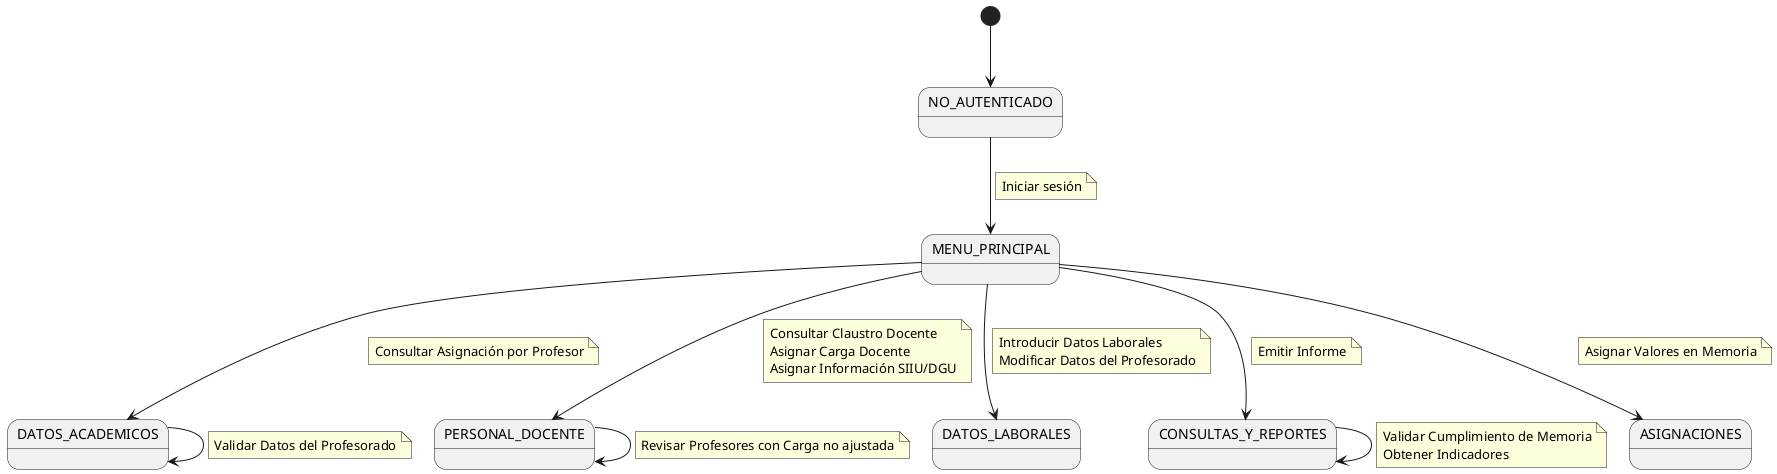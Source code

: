 @startuml

state "NO_AUTENTICADO" as NoAuth
state "MENU_PRINCIPAL" as Menu
state "DATOS_ACADEMICOS" as Acad
state "PERSONAL_DOCENTE" as Pers
state "DATOS_LABORALES" as Lab
state "CONSULTAS_Y_REPORTES" as Cons
state "ASIGNACIONES" as Asig

[*] --> NoAuth

NoAuth --> Menu
    note on link
        Iniciar sesión
    end note

Menu --> Acad
    note on link
        Consultar Asignación por Profesor
    end note

Menu --> Pers
    note on link
        Consultar Claustro Docente
        Asignar Carga Docente
        Asignar Información SIIU/DGU
    end note

Menu --> Lab
    note on link
        Introducir Datos Laborales
        Modificar Datos del Profesorado
    end note

Menu --> Cons
    note on link
        Emitir Informe
    end note

Menu --> Asig
    note on link
        Asignar Valores en Memoria
    end note

Acad --> Acad
    note on link
        Validar Datos del Profesorado
    end note

Cons --> Cons
    note on link
        Validar Cumplimiento de Memoria
        Obtener Indicadores
    end note

Pers --> Pers
    note on link
        Revisar Profesores con Carga no ajustada
    end note

@enduml